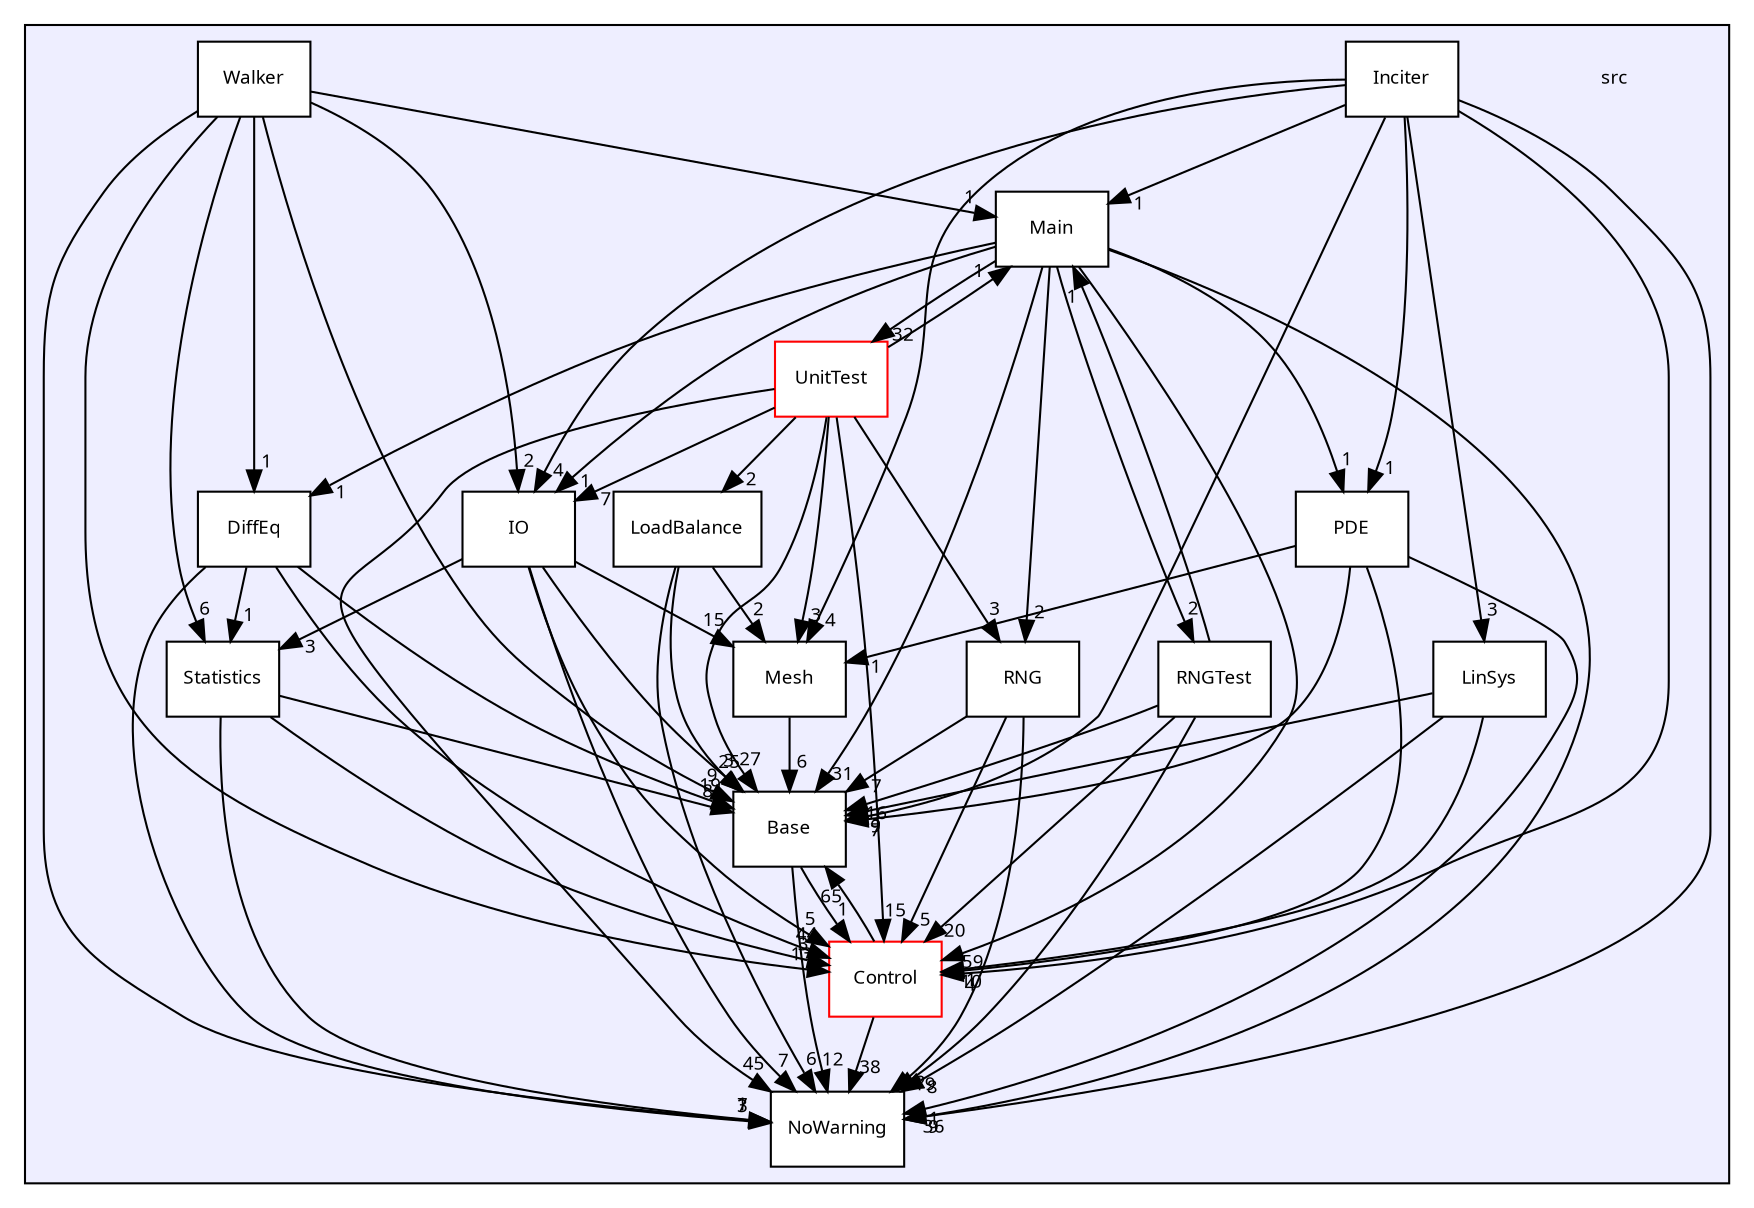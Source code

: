 digraph "/tmp/q/quinoa/src" {
  bgcolor=transparent;
  compound=true
  node [ fontsize="9", fontname="sans-serif"];
  edge [ labelfontsize="9", labelfontname="sans-serif"];
  subgraph clusterdir_68267d1309a1af8e8297ef4c3efbcdba {
    graph [ bgcolor="#eeeeff", pencolor="black", label="" URL="dir_68267d1309a1af8e8297ef4c3efbcdba.html"];
    dir_68267d1309a1af8e8297ef4c3efbcdba [shape=plaintext label="src"];
    dir_4814b1a558d470c33d85e65dbde02eaa [shape=box label="Base" color="black" fillcolor="white" style="filled" URL="dir_4814b1a558d470c33d85e65dbde02eaa.html"];
    dir_3ff0826a6d651abbf0f532354e1ac7dc [shape=box label="Control" color="red" fillcolor="white" style="filled" URL="dir_3ff0826a6d651abbf0f532354e1ac7dc.html"];
    dir_cb1fa340cd9a8b2fc43d51565d542644 [shape=box label="DiffEq" color="black" fillcolor="white" style="filled" URL="dir_cb1fa340cd9a8b2fc43d51565d542644.html"];
    dir_606df7a4664720c111e6e5b0e11c4e03 [shape=box label="Inciter" color="black" fillcolor="white" style="filled" URL="dir_606df7a4664720c111e6e5b0e11c4e03.html"];
    dir_fae119eb913a40fe8ed97cde8b98911e [shape=box label="IO" color="black" fillcolor="white" style="filled" URL="dir_fae119eb913a40fe8ed97cde8b98911e.html"];
    dir_3ca9c9eb36ab3ecb75ba69910724f6da [shape=box label="LinSys" color="black" fillcolor="white" style="filled" URL="dir_3ca9c9eb36ab3ecb75ba69910724f6da.html"];
    dir_95fc3c41be4c0cbce8d98b405b0f786e [shape=box label="LoadBalance" color="black" fillcolor="white" style="filled" URL="dir_95fc3c41be4c0cbce8d98b405b0f786e.html"];
    dir_4bb77202a85366e5a69049a6555c5ad7 [shape=box label="Main" color="black" fillcolor="white" style="filled" URL="dir_4bb77202a85366e5a69049a6555c5ad7.html"];
    dir_3e32a96ce5cfcb0c73109361e7fa459f [shape=box label="Mesh" color="black" fillcolor="white" style="filled" URL="dir_3e32a96ce5cfcb0c73109361e7fa459f.html"];
    dir_7e34f0efff2ff25c5f7cf9ee4af7a0ce [shape=box label="NoWarning" color="black" fillcolor="white" style="filled" URL="dir_7e34f0efff2ff25c5f7cf9ee4af7a0ce.html"];
    dir_e8ebd5d5792131bdfd6b2c2daa81088c [shape=box label="PDE" color="black" fillcolor="white" style="filled" URL="dir_e8ebd5d5792131bdfd6b2c2daa81088c.html"];
    dir_349519ce8f154b6252d6d70ee915b7d5 [shape=box label="RNG" color="black" fillcolor="white" style="filled" URL="dir_349519ce8f154b6252d6d70ee915b7d5.html"];
    dir_4dd3a908ded29f0bf32071ac445759e7 [shape=box label="RNGTest" color="black" fillcolor="white" style="filled" URL="dir_4dd3a908ded29f0bf32071ac445759e7.html"];
    dir_6fdd8960e488ddc37ec3b0a7ad177f67 [shape=box label="Statistics" color="black" fillcolor="white" style="filled" URL="dir_6fdd8960e488ddc37ec3b0a7ad177f67.html"];
    dir_6a65f8253cb19bc66f63ef1cca2dfcf2 [shape=box label="UnitTest" color="red" fillcolor="white" style="filled" URL="dir_6a65f8253cb19bc66f63ef1cca2dfcf2.html"];
    dir_d2020816e1e75d657315e6db54e3d24d [shape=box label="Walker" color="black" fillcolor="white" style="filled" URL="dir_d2020816e1e75d657315e6db54e3d24d.html"];
  }
  dir_4bb77202a85366e5a69049a6555c5ad7->dir_4dd3a908ded29f0bf32071ac445759e7 [headlabel="2", labeldistance=1.5 headhref="dir_000032_000025.html"];
  dir_4bb77202a85366e5a69049a6555c5ad7->dir_fae119eb913a40fe8ed97cde8b98911e [headlabel="1", labeldistance=1.5 headhref="dir_000032_000029.html"];
  dir_4bb77202a85366e5a69049a6555c5ad7->dir_6a65f8253cb19bc66f63ef1cca2dfcf2 [headlabel="32", labeldistance=1.5 headhref="dir_000032_000036.html"];
  dir_4bb77202a85366e5a69049a6555c5ad7->dir_cb1fa340cd9a8b2fc43d51565d542644 [headlabel="1", labeldistance=1.5 headhref="dir_000032_000027.html"];
  dir_4bb77202a85366e5a69049a6555c5ad7->dir_349519ce8f154b6252d6d70ee915b7d5 [headlabel="2", labeldistance=1.5 headhref="dir_000032_000023.html"];
  dir_4bb77202a85366e5a69049a6555c5ad7->dir_7e34f0efff2ff25c5f7cf9ee4af7a0ce [headlabel="36", labeldistance=1.5 headhref="dir_000032_000034.html"];
  dir_4bb77202a85366e5a69049a6555c5ad7->dir_4814b1a558d470c33d85e65dbde02eaa [headlabel="31", labeldistance=1.5 headhref="dir_000032_000002.html"];
  dir_4bb77202a85366e5a69049a6555c5ad7->dir_3ff0826a6d651abbf0f532354e1ac7dc [headlabel="59", labeldistance=1.5 headhref="dir_000032_000003.html"];
  dir_4bb77202a85366e5a69049a6555c5ad7->dir_e8ebd5d5792131bdfd6b2c2daa81088c [headlabel="1", labeldistance=1.5 headhref="dir_000032_000021.html"];
  dir_3e32a96ce5cfcb0c73109361e7fa459f->dir_4814b1a558d470c33d85e65dbde02eaa [headlabel="6", labeldistance=1.5 headhref="dir_000033_000002.html"];
  dir_4dd3a908ded29f0bf32071ac445759e7->dir_4bb77202a85366e5a69049a6555c5ad7 [headlabel="1", labeldistance=1.5 headhref="dir_000025_000032.html"];
  dir_4dd3a908ded29f0bf32071ac445759e7->dir_7e34f0efff2ff25c5f7cf9ee4af7a0ce [headlabel="19", labeldistance=1.5 headhref="dir_000025_000034.html"];
  dir_4dd3a908ded29f0bf32071ac445759e7->dir_4814b1a558d470c33d85e65dbde02eaa [headlabel="16", labeldistance=1.5 headhref="dir_000025_000002.html"];
  dir_4dd3a908ded29f0bf32071ac445759e7->dir_3ff0826a6d651abbf0f532354e1ac7dc [headlabel="20", labeldistance=1.5 headhref="dir_000025_000003.html"];
  dir_fae119eb913a40fe8ed97cde8b98911e->dir_3e32a96ce5cfcb0c73109361e7fa459f [headlabel="15", labeldistance=1.5 headhref="dir_000029_000033.html"];
  dir_fae119eb913a40fe8ed97cde8b98911e->dir_6fdd8960e488ddc37ec3b0a7ad177f67 [headlabel="3", labeldistance=1.5 headhref="dir_000029_000035.html"];
  dir_fae119eb913a40fe8ed97cde8b98911e->dir_7e34f0efff2ff25c5f7cf9ee4af7a0ce [headlabel="7", labeldistance=1.5 headhref="dir_000029_000034.html"];
  dir_fae119eb913a40fe8ed97cde8b98911e->dir_4814b1a558d470c33d85e65dbde02eaa [headlabel="25", labeldistance=1.5 headhref="dir_000029_000002.html"];
  dir_fae119eb913a40fe8ed97cde8b98911e->dir_3ff0826a6d651abbf0f532354e1ac7dc [headlabel="5", labeldistance=1.5 headhref="dir_000029_000003.html"];
  dir_d2020816e1e75d657315e6db54e3d24d->dir_4bb77202a85366e5a69049a6555c5ad7 [headlabel="1", labeldistance=1.5 headhref="dir_000045_000032.html"];
  dir_d2020816e1e75d657315e6db54e3d24d->dir_fae119eb913a40fe8ed97cde8b98911e [headlabel="2", labeldistance=1.5 headhref="dir_000045_000029.html"];
  dir_d2020816e1e75d657315e6db54e3d24d->dir_6fdd8960e488ddc37ec3b0a7ad177f67 [headlabel="6", labeldistance=1.5 headhref="dir_000045_000035.html"];
  dir_d2020816e1e75d657315e6db54e3d24d->dir_cb1fa340cd9a8b2fc43d51565d542644 [headlabel="1", labeldistance=1.5 headhref="dir_000045_000027.html"];
  dir_d2020816e1e75d657315e6db54e3d24d->dir_7e34f0efff2ff25c5f7cf9ee4af7a0ce [headlabel="7", labeldistance=1.5 headhref="dir_000045_000034.html"];
  dir_d2020816e1e75d657315e6db54e3d24d->dir_4814b1a558d470c33d85e65dbde02eaa [headlabel="9", labeldistance=1.5 headhref="dir_000045_000002.html"];
  dir_d2020816e1e75d657315e6db54e3d24d->dir_3ff0826a6d651abbf0f532354e1ac7dc [headlabel="13", labeldistance=1.5 headhref="dir_000045_000003.html"];
  dir_606df7a4664720c111e6e5b0e11c4e03->dir_4bb77202a85366e5a69049a6555c5ad7 [headlabel="1", labeldistance=1.5 headhref="dir_000028_000032.html"];
  dir_606df7a4664720c111e6e5b0e11c4e03->dir_3e32a96ce5cfcb0c73109361e7fa459f [headlabel="4", labeldistance=1.5 headhref="dir_000028_000033.html"];
  dir_606df7a4664720c111e6e5b0e11c4e03->dir_fae119eb913a40fe8ed97cde8b98911e [headlabel="4", labeldistance=1.5 headhref="dir_000028_000029.html"];
  dir_606df7a4664720c111e6e5b0e11c4e03->dir_7e34f0efff2ff25c5f7cf9ee4af7a0ce [headlabel="9", labeldistance=1.5 headhref="dir_000028_000034.html"];
  dir_606df7a4664720c111e6e5b0e11c4e03->dir_4814b1a558d470c33d85e65dbde02eaa [headlabel="9", labeldistance=1.5 headhref="dir_000028_000002.html"];
  dir_606df7a4664720c111e6e5b0e11c4e03->dir_3ca9c9eb36ab3ecb75ba69910724f6da [headlabel="3", labeldistance=1.5 headhref="dir_000028_000030.html"];
  dir_606df7a4664720c111e6e5b0e11c4e03->dir_3ff0826a6d651abbf0f532354e1ac7dc [headlabel="4", labeldistance=1.5 headhref="dir_000028_000003.html"];
  dir_606df7a4664720c111e6e5b0e11c4e03->dir_e8ebd5d5792131bdfd6b2c2daa81088c [headlabel="1", labeldistance=1.5 headhref="dir_000028_000021.html"];
  dir_6fdd8960e488ddc37ec3b0a7ad177f67->dir_7e34f0efff2ff25c5f7cf9ee4af7a0ce [headlabel="1", labeldistance=1.5 headhref="dir_000035_000034.html"];
  dir_6fdd8960e488ddc37ec3b0a7ad177f67->dir_4814b1a558d470c33d85e65dbde02eaa [headlabel="8", labeldistance=1.5 headhref="dir_000035_000002.html"];
  dir_6fdd8960e488ddc37ec3b0a7ad177f67->dir_3ff0826a6d651abbf0f532354e1ac7dc [headlabel="3", labeldistance=1.5 headhref="dir_000035_000003.html"];
  dir_6a65f8253cb19bc66f63ef1cca2dfcf2->dir_4bb77202a85366e5a69049a6555c5ad7 [headlabel="1", labeldistance=1.5 headhref="dir_000036_000032.html"];
  dir_6a65f8253cb19bc66f63ef1cca2dfcf2->dir_3e32a96ce5cfcb0c73109361e7fa459f [headlabel="3", labeldistance=1.5 headhref="dir_000036_000033.html"];
  dir_6a65f8253cb19bc66f63ef1cca2dfcf2->dir_fae119eb913a40fe8ed97cde8b98911e [headlabel="7", labeldistance=1.5 headhref="dir_000036_000029.html"];
  dir_6a65f8253cb19bc66f63ef1cca2dfcf2->dir_349519ce8f154b6252d6d70ee915b7d5 [headlabel="3", labeldistance=1.5 headhref="dir_000036_000023.html"];
  dir_6a65f8253cb19bc66f63ef1cca2dfcf2->dir_7e34f0efff2ff25c5f7cf9ee4af7a0ce [headlabel="45", labeldistance=1.5 headhref="dir_000036_000034.html"];
  dir_6a65f8253cb19bc66f63ef1cca2dfcf2->dir_95fc3c41be4c0cbce8d98b405b0f786e [headlabel="2", labeldistance=1.5 headhref="dir_000036_000031.html"];
  dir_6a65f8253cb19bc66f63ef1cca2dfcf2->dir_4814b1a558d470c33d85e65dbde02eaa [headlabel="27", labeldistance=1.5 headhref="dir_000036_000002.html"];
  dir_6a65f8253cb19bc66f63ef1cca2dfcf2->dir_3ff0826a6d651abbf0f532354e1ac7dc [headlabel="15", labeldistance=1.5 headhref="dir_000036_000003.html"];
  dir_cb1fa340cd9a8b2fc43d51565d542644->dir_6fdd8960e488ddc37ec3b0a7ad177f67 [headlabel="1", labeldistance=1.5 headhref="dir_000027_000035.html"];
  dir_cb1fa340cd9a8b2fc43d51565d542644->dir_7e34f0efff2ff25c5f7cf9ee4af7a0ce [headlabel="3", labeldistance=1.5 headhref="dir_000027_000034.html"];
  dir_cb1fa340cd9a8b2fc43d51565d542644->dir_4814b1a558d470c33d85e65dbde02eaa [headlabel="19", labeldistance=1.5 headhref="dir_000027_000002.html"];
  dir_cb1fa340cd9a8b2fc43d51565d542644->dir_3ff0826a6d651abbf0f532354e1ac7dc [headlabel="44", labeldistance=1.5 headhref="dir_000027_000003.html"];
  dir_349519ce8f154b6252d6d70ee915b7d5->dir_7e34f0efff2ff25c5f7cf9ee4af7a0ce [headlabel="2", labeldistance=1.5 headhref="dir_000023_000034.html"];
  dir_349519ce8f154b6252d6d70ee915b7d5->dir_4814b1a558d470c33d85e65dbde02eaa [headlabel="7", labeldistance=1.5 headhref="dir_000023_000002.html"];
  dir_349519ce8f154b6252d6d70ee915b7d5->dir_3ff0826a6d651abbf0f532354e1ac7dc [headlabel="5", labeldistance=1.5 headhref="dir_000023_000003.html"];
  dir_95fc3c41be4c0cbce8d98b405b0f786e->dir_3e32a96ce5cfcb0c73109361e7fa459f [headlabel="2", labeldistance=1.5 headhref="dir_000031_000033.html"];
  dir_95fc3c41be4c0cbce8d98b405b0f786e->dir_7e34f0efff2ff25c5f7cf9ee4af7a0ce [headlabel="6", labeldistance=1.5 headhref="dir_000031_000034.html"];
  dir_95fc3c41be4c0cbce8d98b405b0f786e->dir_4814b1a558d470c33d85e65dbde02eaa [headlabel="3", labeldistance=1.5 headhref="dir_000031_000002.html"];
  dir_4814b1a558d470c33d85e65dbde02eaa->dir_7e34f0efff2ff25c5f7cf9ee4af7a0ce [headlabel="12", labeldistance=1.5 headhref="dir_000002_000034.html"];
  dir_4814b1a558d470c33d85e65dbde02eaa->dir_3ff0826a6d651abbf0f532354e1ac7dc [headlabel="1", labeldistance=1.5 headhref="dir_000002_000003.html"];
  dir_3ca9c9eb36ab3ecb75ba69910724f6da->dir_7e34f0efff2ff25c5f7cf9ee4af7a0ce [headlabel="8", labeldistance=1.5 headhref="dir_000030_000034.html"];
  dir_3ca9c9eb36ab3ecb75ba69910724f6da->dir_4814b1a558d470c33d85e65dbde02eaa [headlabel="3", labeldistance=1.5 headhref="dir_000030_000002.html"];
  dir_3ca9c9eb36ab3ecb75ba69910724f6da->dir_3ff0826a6d651abbf0f532354e1ac7dc [headlabel="1", labeldistance=1.5 headhref="dir_000030_000003.html"];
  dir_3ff0826a6d651abbf0f532354e1ac7dc->dir_7e34f0efff2ff25c5f7cf9ee4af7a0ce [headlabel="38", labeldistance=1.5 headhref="dir_000003_000034.html"];
  dir_3ff0826a6d651abbf0f532354e1ac7dc->dir_4814b1a558d470c33d85e65dbde02eaa [headlabel="65", labeldistance=1.5 headhref="dir_000003_000002.html"];
  dir_e8ebd5d5792131bdfd6b2c2daa81088c->dir_3e32a96ce5cfcb0c73109361e7fa459f [headlabel="1", labeldistance=1.5 headhref="dir_000021_000033.html"];
  dir_e8ebd5d5792131bdfd6b2c2daa81088c->dir_7e34f0efff2ff25c5f7cf9ee4af7a0ce [headlabel="1", labeldistance=1.5 headhref="dir_000021_000034.html"];
  dir_e8ebd5d5792131bdfd6b2c2daa81088c->dir_4814b1a558d470c33d85e65dbde02eaa [headlabel="7", labeldistance=1.5 headhref="dir_000021_000002.html"];
  dir_e8ebd5d5792131bdfd6b2c2daa81088c->dir_3ff0826a6d651abbf0f532354e1ac7dc [headlabel="10", labeldistance=1.5 headhref="dir_000021_000003.html"];
}

